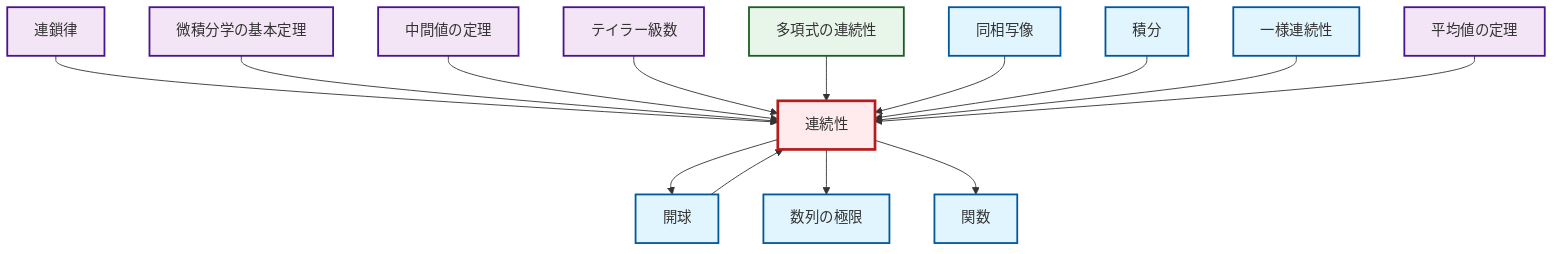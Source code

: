 graph TD
    classDef definition fill:#e1f5fe,stroke:#01579b,stroke-width:2px
    classDef theorem fill:#f3e5f5,stroke:#4a148c,stroke-width:2px
    classDef axiom fill:#fff3e0,stroke:#e65100,stroke-width:2px
    classDef example fill:#e8f5e9,stroke:#1b5e20,stroke-width:2px
    classDef current fill:#ffebee,stroke:#b71c1c,stroke-width:3px
    def-function["関数"]:::definition
    thm-taylor-series["テイラー級数"]:::theorem
    thm-mean-value["平均値の定理"]:::theorem
    def-uniform-continuity["一様連続性"]:::definition
    thm-fundamental-calculus["微積分学の基本定理"]:::theorem
    def-limit["数列の極限"]:::definition
    def-homeomorphism["同相写像"]:::definition
    ex-polynomial-continuity["多項式の連続性"]:::example
    def-integral["積分"]:::definition
    def-open-ball["開球"]:::definition
    thm-intermediate-value["中間値の定理"]:::theorem
    def-continuity["連続性"]:::definition
    thm-chain-rule["連鎖律"]:::theorem
    thm-chain-rule --> def-continuity
    def-continuity --> def-open-ball
    thm-fundamental-calculus --> def-continuity
    thm-intermediate-value --> def-continuity
    def-continuity --> def-limit
    def-continuity --> def-function
    thm-taylor-series --> def-continuity
    ex-polynomial-continuity --> def-continuity
    def-homeomorphism --> def-continuity
    def-integral --> def-continuity
    def-uniform-continuity --> def-continuity
    def-open-ball --> def-continuity
    thm-mean-value --> def-continuity
    class def-continuity current